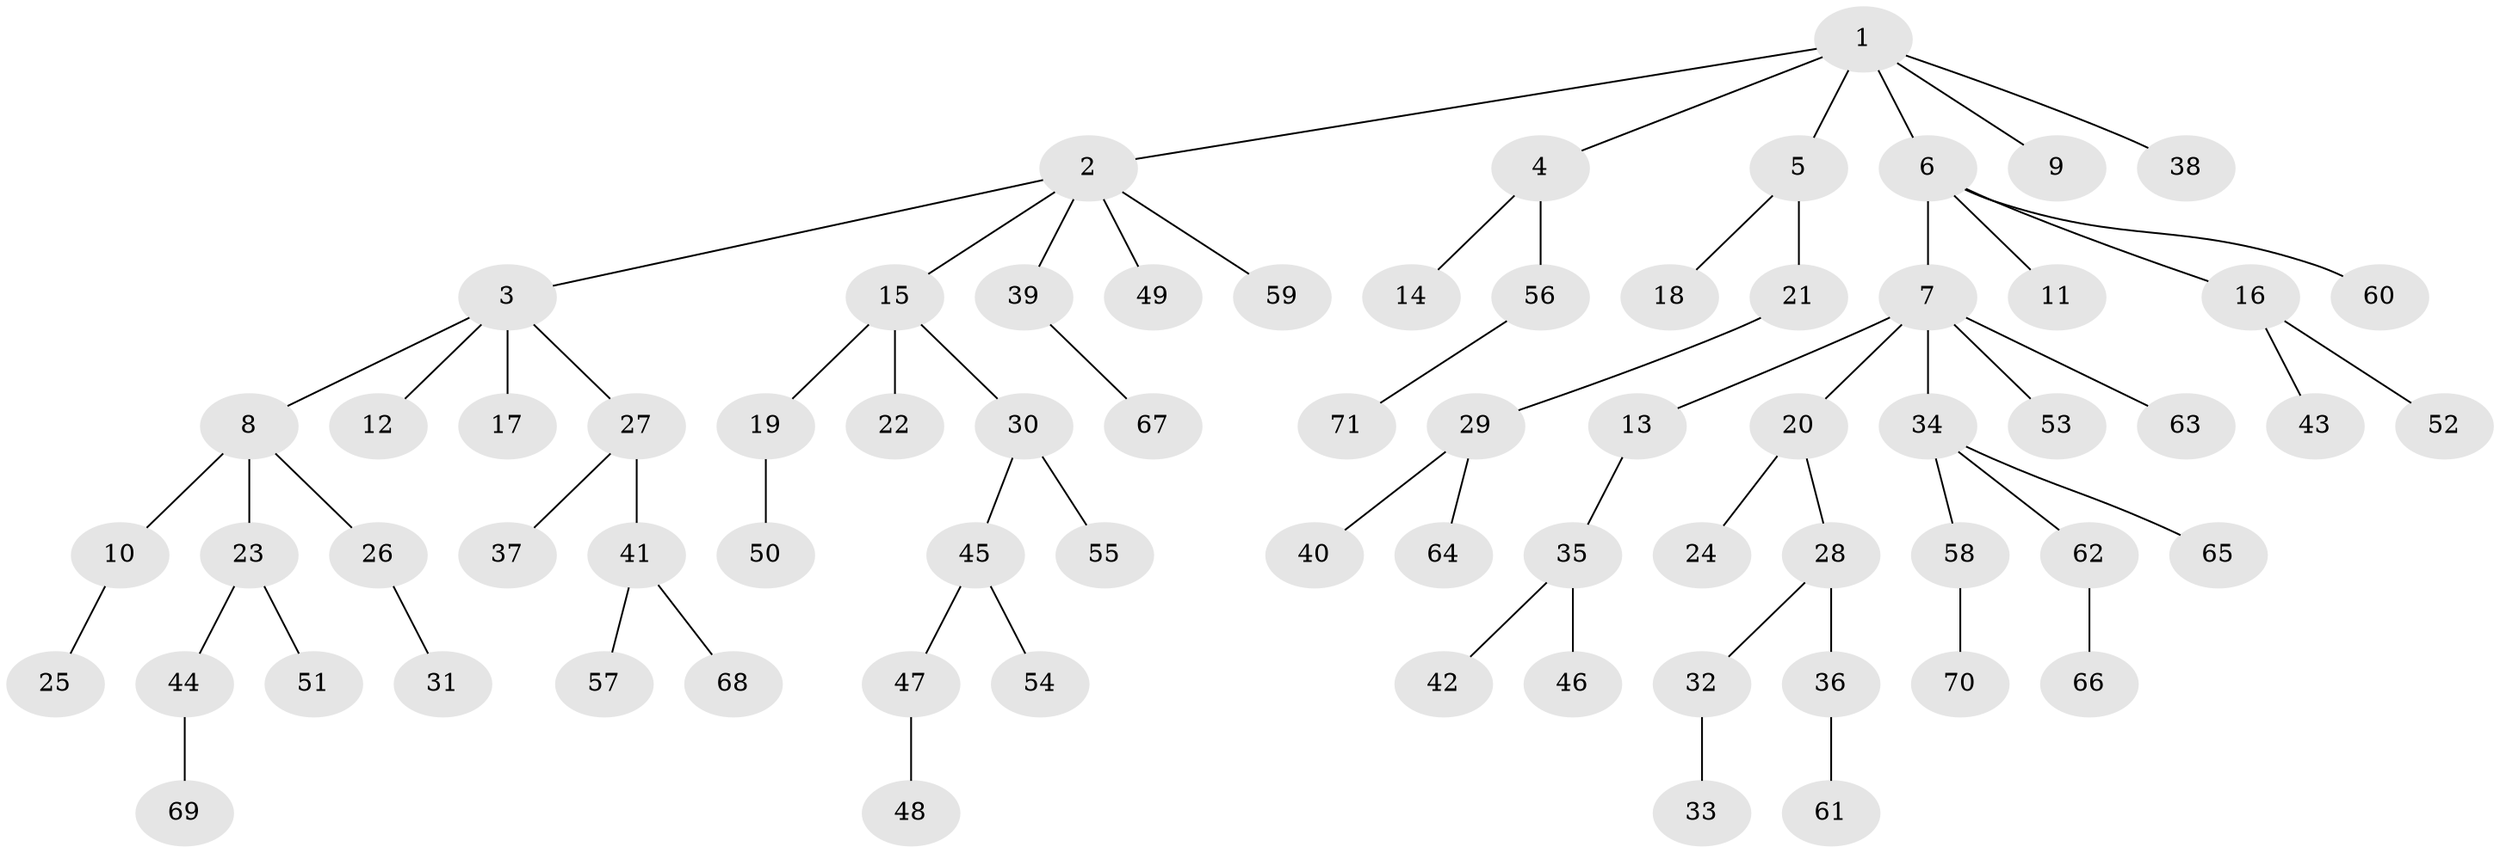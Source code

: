 // Generated by graph-tools (version 1.1) at 2025/11/02/27/25 16:11:27]
// undirected, 71 vertices, 70 edges
graph export_dot {
graph [start="1"]
  node [color=gray90,style=filled];
  1;
  2;
  3;
  4;
  5;
  6;
  7;
  8;
  9;
  10;
  11;
  12;
  13;
  14;
  15;
  16;
  17;
  18;
  19;
  20;
  21;
  22;
  23;
  24;
  25;
  26;
  27;
  28;
  29;
  30;
  31;
  32;
  33;
  34;
  35;
  36;
  37;
  38;
  39;
  40;
  41;
  42;
  43;
  44;
  45;
  46;
  47;
  48;
  49;
  50;
  51;
  52;
  53;
  54;
  55;
  56;
  57;
  58;
  59;
  60;
  61;
  62;
  63;
  64;
  65;
  66;
  67;
  68;
  69;
  70;
  71;
  1 -- 2;
  1 -- 4;
  1 -- 5;
  1 -- 6;
  1 -- 9;
  1 -- 38;
  2 -- 3;
  2 -- 15;
  2 -- 39;
  2 -- 49;
  2 -- 59;
  3 -- 8;
  3 -- 12;
  3 -- 17;
  3 -- 27;
  4 -- 14;
  4 -- 56;
  5 -- 18;
  5 -- 21;
  6 -- 7;
  6 -- 11;
  6 -- 16;
  6 -- 60;
  7 -- 13;
  7 -- 20;
  7 -- 34;
  7 -- 53;
  7 -- 63;
  8 -- 10;
  8 -- 23;
  8 -- 26;
  10 -- 25;
  13 -- 35;
  15 -- 19;
  15 -- 22;
  15 -- 30;
  16 -- 43;
  16 -- 52;
  19 -- 50;
  20 -- 24;
  20 -- 28;
  21 -- 29;
  23 -- 44;
  23 -- 51;
  26 -- 31;
  27 -- 37;
  27 -- 41;
  28 -- 32;
  28 -- 36;
  29 -- 40;
  29 -- 64;
  30 -- 45;
  30 -- 55;
  32 -- 33;
  34 -- 58;
  34 -- 62;
  34 -- 65;
  35 -- 42;
  35 -- 46;
  36 -- 61;
  39 -- 67;
  41 -- 57;
  41 -- 68;
  44 -- 69;
  45 -- 47;
  45 -- 54;
  47 -- 48;
  56 -- 71;
  58 -- 70;
  62 -- 66;
}
